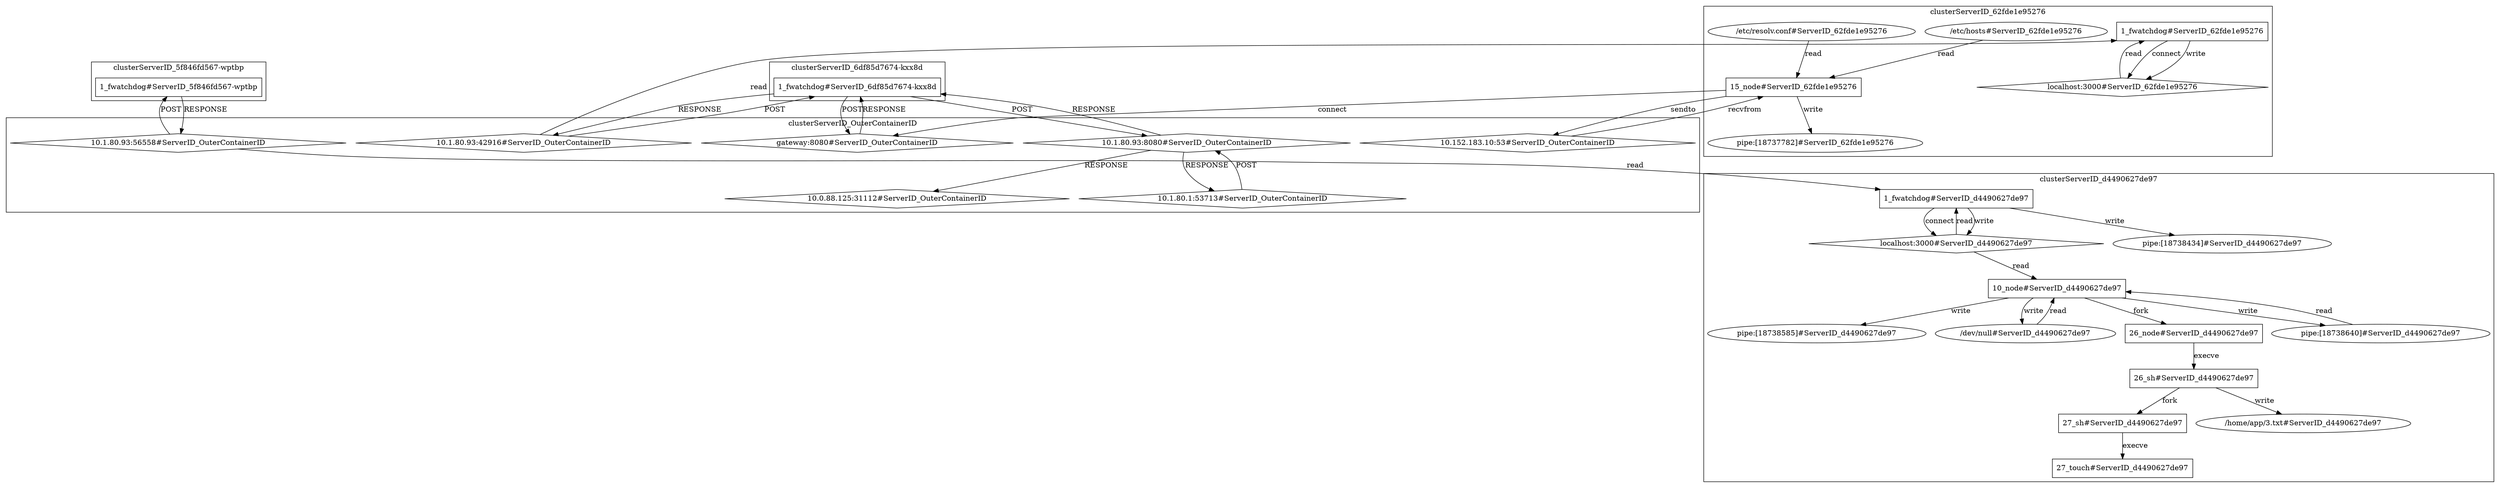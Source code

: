 digraph G {
	"1_fwatchdog#ServerID_5f846fd567-wptbp"->"10.1.80.93:56558#ServerID_OuterContainerID"[ label="RESPONSE" ];
	"10.1.80.93:42916#ServerID_OuterContainerID"->"1_fwatchdog#ServerID_6df85d7674-kxx8d"[ label="POST" ];
	"1_fwatchdog#ServerID_62fde1e95276"->"localhost:3000#ServerID_62fde1e95276"[ label="connect" ];
	"1_fwatchdog#ServerID_6df85d7674-kxx8d"->"gateway:8080#ServerID_OuterContainerID"[ label="POST" ];
	"15_node#ServerID_62fde1e95276"->"pipe:[18737782]#ServerID_62fde1e95276"[ label="write" ];
	"localhost:3000#ServerID_62fde1e95276"->"1_fwatchdog#ServerID_62fde1e95276"[ label="read" ];
	"1_fwatchdog#ServerID_62fde1e95276"->"localhost:3000#ServerID_62fde1e95276"[ label="write" ];
	"10.1.80.93:56558#ServerID_OuterContainerID"->"1_fwatchdog#ServerID_5f846fd567-wptbp"[ label="POST" ];
	"1_fwatchdog#ServerID_6df85d7674-kxx8d"->"10.1.80.93:8080#ServerID_OuterContainerID"[ label="POST" ];
	"10.1.80.93:42916#ServerID_OuterContainerID"->"1_fwatchdog#ServerID_62fde1e95276"[ label="read" ];
	"/etc/hosts#ServerID_62fde1e95276"->"15_node#ServerID_62fde1e95276"[ label="read" ];
	"/etc/resolv.conf#ServerID_62fde1e95276"->"15_node#ServerID_62fde1e95276"[ label="read" ];
	"15_node#ServerID_62fde1e95276"->"10.152.183.10:53#ServerID_OuterContainerID"[ label="sendto" ];
	"10.152.183.10:53#ServerID_OuterContainerID"->"15_node#ServerID_62fde1e95276"[ label="recvfrom" ];
	"10.1.80.93:8080#ServerID_OuterContainerID"->"1_fwatchdog#ServerID_6df85d7674-kxx8d"[ label="RESPONSE" ];
	"gateway:8080#ServerID_OuterContainerID"->"1_fwatchdog#ServerID_6df85d7674-kxx8d"[ label="RESPONSE" ];
	"1_fwatchdog#ServerID_6df85d7674-kxx8d"->"10.1.80.93:42916#ServerID_OuterContainerID"[ label="RESPONSE" ];
	"10.1.80.93:56558#ServerID_OuterContainerID"->"1_fwatchdog#ServerID_d4490627de97"[ label="read" ];
	"localhost:3000#ServerID_d4490627de97"->"1_fwatchdog#ServerID_d4490627de97"[ label="read" ];
	"1_fwatchdog#ServerID_d4490627de97"->"localhost:3000#ServerID_d4490627de97"[ label="write" ];
	"15_node#ServerID_62fde1e95276"->"gateway:8080#ServerID_OuterContainerID"[ label="connect" ];
	"1_fwatchdog#ServerID_d4490627de97"->"localhost:3000#ServerID_d4490627de97"[ label="connect" ];
	"localhost:3000#ServerID_d4490627de97"->"10_node#ServerID_d4490627de97"[ label="read" ];
	"10_node#ServerID_d4490627de97"->"pipe:[18738585]#ServerID_d4490627de97"[ label="write" ];
	"/dev/null#ServerID_d4490627de97"->"10_node#ServerID_d4490627de97"[ label="read" ];
	"pipe:[18738640]#ServerID_d4490627de97"->"10_node#ServerID_d4490627de97"[ label="read" ];
	"10_node#ServerID_d4490627de97"->"pipe:[18738640]#ServerID_d4490627de97"[ label="write" ];
	"26_node#ServerID_d4490627de97"->"26_sh#ServerID_d4490627de97"[ label="execve" ];
	"10_node#ServerID_d4490627de97"->"26_node#ServerID_d4490627de97"[ label="fork" ];
	"26_sh#ServerID_d4490627de97"->"27_sh#ServerID_d4490627de97"[ label="fork" ];
	"27_sh#ServerID_d4490627de97"->"27_touch#ServerID_d4490627de97"[ label="execve" ];
	"26_sh#ServerID_d4490627de97"->"/home/app/3.txt#ServerID_d4490627de97"[ label="write" ];
	"10_node#ServerID_d4490627de97"->"/dev/null#ServerID_d4490627de97"[ label="write" ];
	"1_fwatchdog#ServerID_d4490627de97"->"pipe:[18738434]#ServerID_d4490627de97"[ label="write" ];
	"10.1.80.1:53713#ServerID_OuterContainerID"->"10.1.80.93:8080#ServerID_OuterContainerID"[ label="POST" ];
	"10.1.80.93:8080#ServerID_OuterContainerID"->"10.0.88.125:31112#ServerID_OuterContainerID"[ label="RESPONSE" ];
	"10.1.80.93:8080#ServerID_OuterContainerID"->"10.1.80.1:53713#ServerID_OuterContainerID"[ label="RESPONSE" ];
	subgraph "clusterServerID_5f846fd567-wptbp" {
	label="clusterServerID_5f846fd567-wptbp";
	"1_fwatchdog#ServerID_5f846fd567-wptbp" [ shape=box ];

}
;
	subgraph "clusterServerID_62fde1e95276" {
	label="clusterServerID_62fde1e95276";
	"/etc/hosts#ServerID_62fde1e95276" [ shape=ellipse ];
	"/etc/resolv.conf#ServerID_62fde1e95276" [ shape=ellipse ];
	"15_node#ServerID_62fde1e95276" [ shape=box ];
	"1_fwatchdog#ServerID_62fde1e95276" [ shape=box ];
	"localhost:3000#ServerID_62fde1e95276" [ shape=diamond ];
	"pipe:[18737782]#ServerID_62fde1e95276" [ shape=ellipse ];

}
;
	subgraph "clusterServerID_6df85d7674-kxx8d" {
	label="clusterServerID_6df85d7674-kxx8d";
	"1_fwatchdog#ServerID_6df85d7674-kxx8d" [ shape=box ];

}
;
	subgraph "clusterServerID_OuterContainerID" {
	label="clusterServerID_OuterContainerID";
	"10.0.88.125:31112#ServerID_OuterContainerID" [ shape=diamond ];
	"10.1.80.1:53713#ServerID_OuterContainerID" [ shape=diamond ];
	"10.1.80.93:42916#ServerID_OuterContainerID" [ shape=diamond ];
	"10.1.80.93:56558#ServerID_OuterContainerID" [ shape=diamond ];
	"10.1.80.93:8080#ServerID_OuterContainerID" [ shape=diamond ];
	"10.152.183.10:53#ServerID_OuterContainerID" [ shape=diamond ];
	"gateway:8080#ServerID_OuterContainerID" [ shape=diamond ];

}
;
	subgraph "clusterServerID_d4490627de97" {
	label="clusterServerID_d4490627de97";
	"/dev/null#ServerID_d4490627de97" [ shape=ellipse ];
	"/home/app/3.txt#ServerID_d4490627de97" [ shape=ellipse ];
	"10_node#ServerID_d4490627de97" [ shape=box ];
	"1_fwatchdog#ServerID_d4490627de97" [ shape=box ];
	"26_node#ServerID_d4490627de97" [ shape=box ];
	"26_sh#ServerID_d4490627de97" [ shape=box ];
	"27_sh#ServerID_d4490627de97" [ shape=box ];
	"27_touch#ServerID_d4490627de97" [ shape=box ];
	"localhost:3000#ServerID_d4490627de97" [ shape=diamond ];
	"pipe:[18738434]#ServerID_d4490627de97" [ shape=ellipse ];
	"pipe:[18738585]#ServerID_d4490627de97" [ shape=ellipse ];
	"pipe:[18738640]#ServerID_d4490627de97" [ shape=ellipse ];

}
;

}
